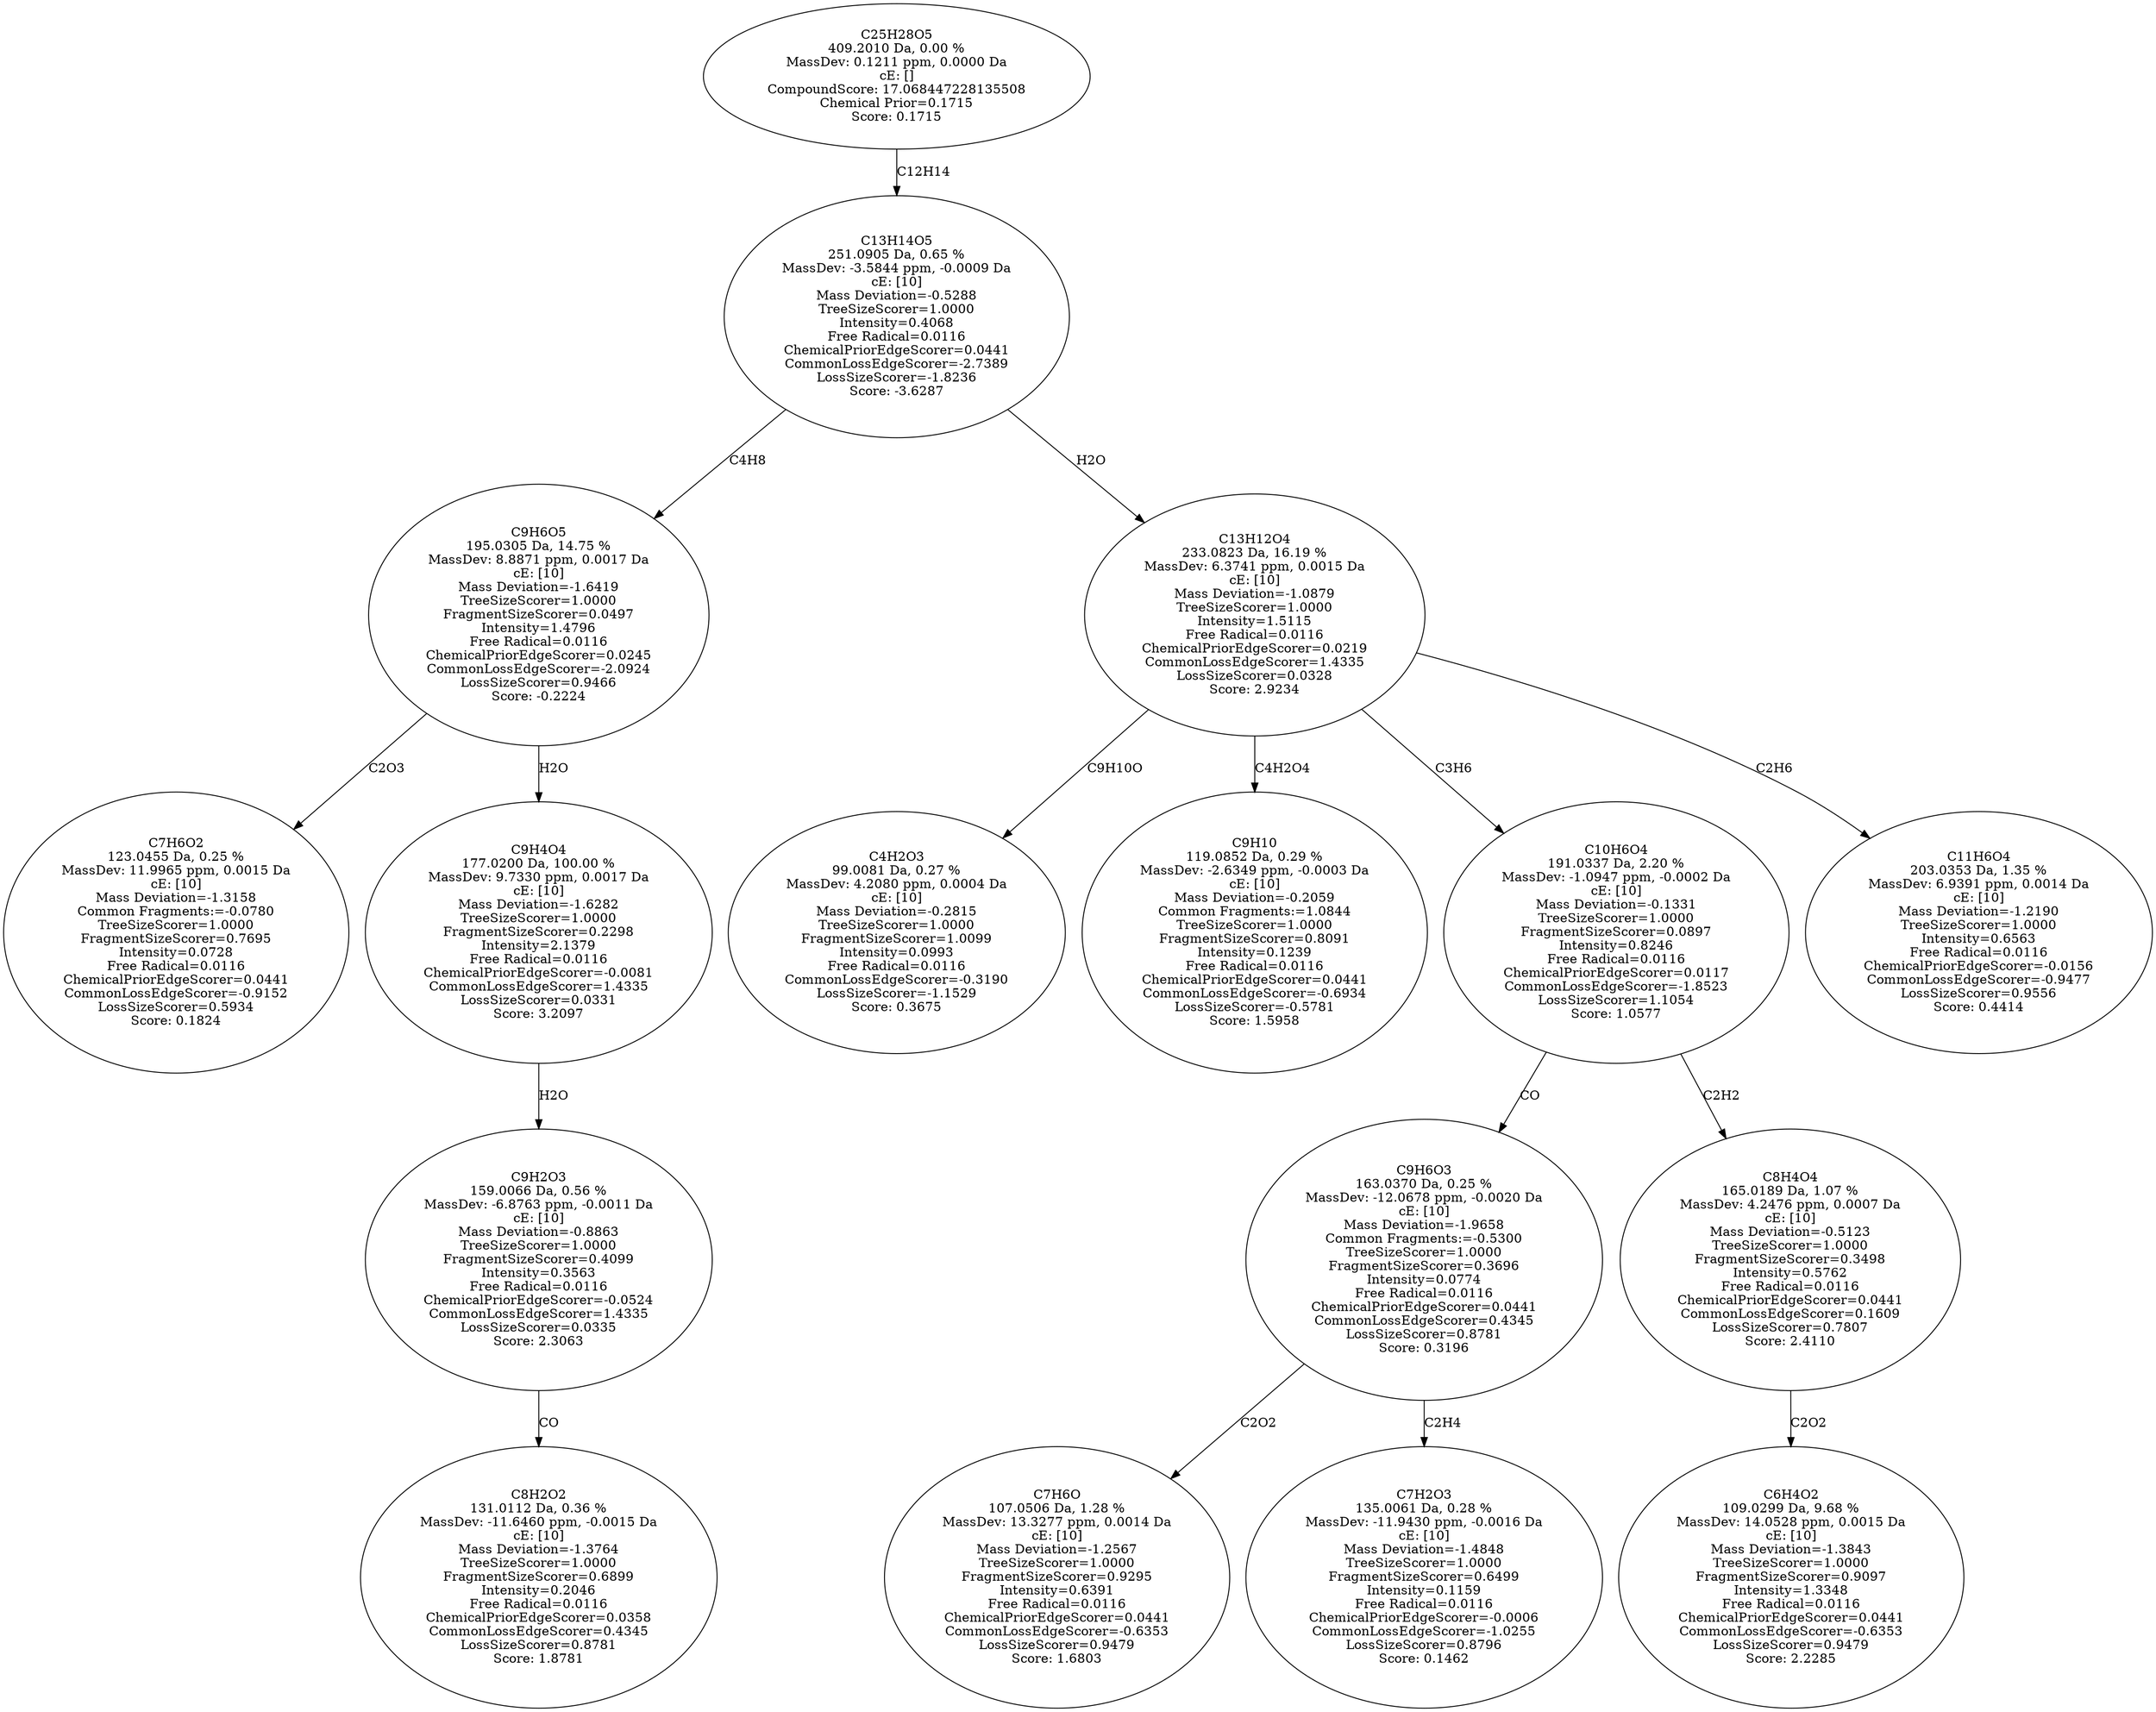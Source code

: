 strict digraph {
v1 [label="C7H6O2\n123.0455 Da, 0.25 %\nMassDev: 11.9965 ppm, 0.0015 Da\ncE: [10]\nMass Deviation=-1.3158\nCommon Fragments:=-0.0780\nTreeSizeScorer=1.0000\nFragmentSizeScorer=0.7695\nIntensity=0.0728\nFree Radical=0.0116\nChemicalPriorEdgeScorer=0.0441\nCommonLossEdgeScorer=-0.9152\nLossSizeScorer=0.5934\nScore: 0.1824"];
v2 [label="C8H2O2\n131.0112 Da, 0.36 %\nMassDev: -11.6460 ppm, -0.0015 Da\ncE: [10]\nMass Deviation=-1.3764\nTreeSizeScorer=1.0000\nFragmentSizeScorer=0.6899\nIntensity=0.2046\nFree Radical=0.0116\nChemicalPriorEdgeScorer=0.0358\nCommonLossEdgeScorer=0.4345\nLossSizeScorer=0.8781\nScore: 1.8781"];
v3 [label="C9H2O3\n159.0066 Da, 0.56 %\nMassDev: -6.8763 ppm, -0.0011 Da\ncE: [10]\nMass Deviation=-0.8863\nTreeSizeScorer=1.0000\nFragmentSizeScorer=0.4099\nIntensity=0.3563\nFree Radical=0.0116\nChemicalPriorEdgeScorer=-0.0524\nCommonLossEdgeScorer=1.4335\nLossSizeScorer=0.0335\nScore: 2.3063"];
v4 [label="C9H4O4\n177.0200 Da, 100.00 %\nMassDev: 9.7330 ppm, 0.0017 Da\ncE: [10]\nMass Deviation=-1.6282\nTreeSizeScorer=1.0000\nFragmentSizeScorer=0.2298\nIntensity=2.1379\nFree Radical=0.0116\nChemicalPriorEdgeScorer=-0.0081\nCommonLossEdgeScorer=1.4335\nLossSizeScorer=0.0331\nScore: 3.2097"];
v5 [label="C9H6O5\n195.0305 Da, 14.75 %\nMassDev: 8.8871 ppm, 0.0017 Da\ncE: [10]\nMass Deviation=-1.6419\nTreeSizeScorer=1.0000\nFragmentSizeScorer=0.0497\nIntensity=1.4796\nFree Radical=0.0116\nChemicalPriorEdgeScorer=0.0245\nCommonLossEdgeScorer=-2.0924\nLossSizeScorer=0.9466\nScore: -0.2224"];
v6 [label="C4H2O3\n99.0081 Da, 0.27 %\nMassDev: 4.2080 ppm, 0.0004 Da\ncE: [10]\nMass Deviation=-0.2815\nTreeSizeScorer=1.0000\nFragmentSizeScorer=1.0099\nIntensity=0.0993\nFree Radical=0.0116\nCommonLossEdgeScorer=-0.3190\nLossSizeScorer=-1.1529\nScore: 0.3675"];
v7 [label="C9H10\n119.0852 Da, 0.29 %\nMassDev: -2.6349 ppm, -0.0003 Da\ncE: [10]\nMass Deviation=-0.2059\nCommon Fragments:=1.0844\nTreeSizeScorer=1.0000\nFragmentSizeScorer=0.8091\nIntensity=0.1239\nFree Radical=0.0116\nChemicalPriorEdgeScorer=0.0441\nCommonLossEdgeScorer=-0.6934\nLossSizeScorer=-0.5781\nScore: 1.5958"];
v8 [label="C7H6O\n107.0506 Da, 1.28 %\nMassDev: 13.3277 ppm, 0.0014 Da\ncE: [10]\nMass Deviation=-1.2567\nTreeSizeScorer=1.0000\nFragmentSizeScorer=0.9295\nIntensity=0.6391\nFree Radical=0.0116\nChemicalPriorEdgeScorer=0.0441\nCommonLossEdgeScorer=-0.6353\nLossSizeScorer=0.9479\nScore: 1.6803"];
v9 [label="C7H2O3\n135.0061 Da, 0.28 %\nMassDev: -11.9430 ppm, -0.0016 Da\ncE: [10]\nMass Deviation=-1.4848\nTreeSizeScorer=1.0000\nFragmentSizeScorer=0.6499\nIntensity=0.1159\nFree Radical=0.0116\nChemicalPriorEdgeScorer=-0.0006\nCommonLossEdgeScorer=-1.0255\nLossSizeScorer=0.8796\nScore: 0.1462"];
v10 [label="C9H6O3\n163.0370 Da, 0.25 %\nMassDev: -12.0678 ppm, -0.0020 Da\ncE: [10]\nMass Deviation=-1.9658\nCommon Fragments:=-0.5300\nTreeSizeScorer=1.0000\nFragmentSizeScorer=0.3696\nIntensity=0.0774\nFree Radical=0.0116\nChemicalPriorEdgeScorer=0.0441\nCommonLossEdgeScorer=0.4345\nLossSizeScorer=0.8781\nScore: 0.3196"];
v11 [label="C6H4O2\n109.0299 Da, 9.68 %\nMassDev: 14.0528 ppm, 0.0015 Da\ncE: [10]\nMass Deviation=-1.3843\nTreeSizeScorer=1.0000\nFragmentSizeScorer=0.9097\nIntensity=1.3348\nFree Radical=0.0116\nChemicalPriorEdgeScorer=0.0441\nCommonLossEdgeScorer=-0.6353\nLossSizeScorer=0.9479\nScore: 2.2285"];
v12 [label="C8H4O4\n165.0189 Da, 1.07 %\nMassDev: 4.2476 ppm, 0.0007 Da\ncE: [10]\nMass Deviation=-0.5123\nTreeSizeScorer=1.0000\nFragmentSizeScorer=0.3498\nIntensity=0.5762\nFree Radical=0.0116\nChemicalPriorEdgeScorer=0.0441\nCommonLossEdgeScorer=0.1609\nLossSizeScorer=0.7807\nScore: 2.4110"];
v13 [label="C10H6O4\n191.0337 Da, 2.20 %\nMassDev: -1.0947 ppm, -0.0002 Da\ncE: [10]\nMass Deviation=-0.1331\nTreeSizeScorer=1.0000\nFragmentSizeScorer=0.0897\nIntensity=0.8246\nFree Radical=0.0116\nChemicalPriorEdgeScorer=0.0117\nCommonLossEdgeScorer=-1.8523\nLossSizeScorer=1.1054\nScore: 1.0577"];
v14 [label="C11H6O4\n203.0353 Da, 1.35 %\nMassDev: 6.9391 ppm, 0.0014 Da\ncE: [10]\nMass Deviation=-1.2190\nTreeSizeScorer=1.0000\nIntensity=0.6563\nFree Radical=0.0116\nChemicalPriorEdgeScorer=-0.0156\nCommonLossEdgeScorer=-0.9477\nLossSizeScorer=0.9556\nScore: 0.4414"];
v15 [label="C13H12O4\n233.0823 Da, 16.19 %\nMassDev: 6.3741 ppm, 0.0015 Da\ncE: [10]\nMass Deviation=-1.0879\nTreeSizeScorer=1.0000\nIntensity=1.5115\nFree Radical=0.0116\nChemicalPriorEdgeScorer=0.0219\nCommonLossEdgeScorer=1.4335\nLossSizeScorer=0.0328\nScore: 2.9234"];
v16 [label="C13H14O5\n251.0905 Da, 0.65 %\nMassDev: -3.5844 ppm, -0.0009 Da\ncE: [10]\nMass Deviation=-0.5288\nTreeSizeScorer=1.0000\nIntensity=0.4068\nFree Radical=0.0116\nChemicalPriorEdgeScorer=0.0441\nCommonLossEdgeScorer=-2.7389\nLossSizeScorer=-1.8236\nScore: -3.6287"];
v17 [label="C25H28O5\n409.2010 Da, 0.00 %\nMassDev: 0.1211 ppm, 0.0000 Da\ncE: []\nCompoundScore: 17.068447228135508\nChemical Prior=0.1715\nScore: 0.1715"];
v5 -> v1 [label="C2O3"];
v3 -> v2 [label="CO"];
v4 -> v3 [label="H2O"];
v5 -> v4 [label="H2O"];
v16 -> v5 [label="C4H8"];
v15 -> v6 [label="C9H10O"];
v15 -> v7 [label="C4H2O4"];
v10 -> v8 [label="C2O2"];
v10 -> v9 [label="C2H4"];
v13 -> v10 [label="CO"];
v12 -> v11 [label="C2O2"];
v13 -> v12 [label="C2H2"];
v15 -> v13 [label="C3H6"];
v15 -> v14 [label="C2H6"];
v16 -> v15 [label="H2O"];
v17 -> v16 [label="C12H14"];
}